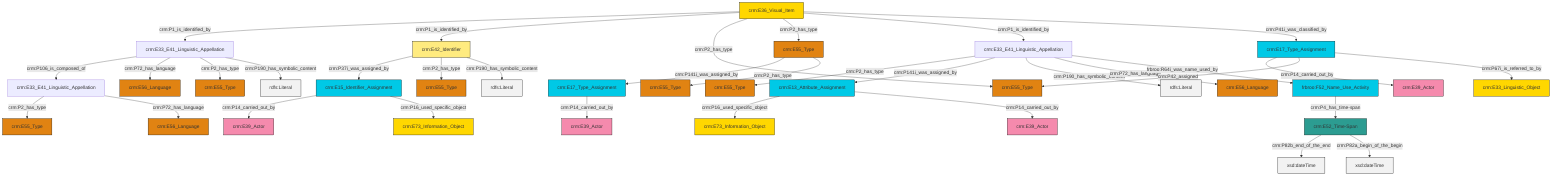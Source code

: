 graph TD
classDef Literal fill:#f2f2f2,stroke:#000000;
classDef CRM_Entity fill:#FFFFFF,stroke:#000000;
classDef Temporal_Entity fill:#00C9E6, stroke:#000000;
classDef Type fill:#E18312, stroke:#000000;
classDef Time-Span fill:#2C9C91, stroke:#000000;
classDef Appellation fill:#FFEB7F, stroke:#000000;
classDef Place fill:#008836, stroke:#000000;
classDef Persistent_Item fill:#B266B2, stroke:#000000;
classDef Conceptual_Object fill:#FFD700, stroke:#000000;
classDef Physical_Thing fill:#D2B48C, stroke:#000000;
classDef Actor fill:#f58aad, stroke:#000000;
classDef PC_Classes fill:#4ce600, stroke:#000000;
classDef Multi fill:#cccccc,stroke:#000000;

0["crm:E13_Attribute_Assignment"]:::Temporal_Entity -->|crm:P16_used_specific_object| 1["crm:E73_Information_Object"]:::Conceptual_Object
2["crm:E33_E41_Linguistic_Appellation"]:::Default -->|crm:P106_is_composed_of| 3["crm:E33_E41_Linguistic_Appellation"]:::Default
10["crm:E15_Identifier_Assignment"]:::Temporal_Entity -->|crm:P14_carried_out_by| 8["crm:E39_Actor"]:::Actor
11["crm:E33_E41_Linguistic_Appellation"]:::Default -->|crm:P2_has_type| 12["crm:E55_Type"]:::Type
13["crm:E36_Visual_Item"]:::Conceptual_Object -->|crm:P1_is_identified_by| 2["crm:E33_E41_Linguistic_Appellation"]:::Default
14["crm:E52_Time-Span"]:::Time-Span -->|crm:P82b_end_of_the_end| 15[xsd:dateTime]:::Literal
22["crm:E42_Identifier"]:::Appellation -->|crm:P37i_was_assigned_by| 10["crm:E15_Identifier_Assignment"]:::Temporal_Entity
11["crm:E33_E41_Linguistic_Appellation"]:::Default -->|crm:P141i_was_assigned_by| 0["crm:E13_Attribute_Assignment"]:::Temporal_Entity
24["crm:E55_Type"]:::Type -->|crm:P141i_was_assigned_by| 25["crm:E17_Type_Assignment"]:::Temporal_Entity
2["crm:E33_E41_Linguistic_Appellation"]:::Default -->|crm:P72_has_language| 17["crm:E56_Language"]:::Type
13["crm:E36_Visual_Item"]:::Conceptual_Object -->|crm:P1_is_identified_by| 22["crm:E42_Identifier"]:::Appellation
13["crm:E36_Visual_Item"]:::Conceptual_Object -->|crm:P2_has_type| 33["crm:E55_Type"]:::Type
13["crm:E36_Visual_Item"]:::Conceptual_Object -->|crm:P2_has_type| 24["crm:E55_Type"]:::Type
14["crm:E52_Time-Span"]:::Time-Span -->|crm:P82a_begin_of_the_begin| 35[xsd:dateTime]:::Literal
2["crm:E33_E41_Linguistic_Appellation"]:::Default -->|crm:P2_has_type| 6["crm:E55_Type"]:::Type
3["crm:E33_E41_Linguistic_Appellation"]:::Default -->|crm:P2_has_type| 26["crm:E55_Type"]:::Type
36["frbroo:F52_Name_Use_Activity"]:::Temporal_Entity -->|crm:P4_has_time-span| 14["crm:E52_Time-Span"]:::Time-Span
22["crm:E42_Identifier"]:::Appellation -->|crm:P2_has_type| 38["crm:E55_Type"]:::Type
11["crm:E33_E41_Linguistic_Appellation"]:::Default -->|crm:P190_has_symbolic_content| 40[rdfs:Literal]:::Literal
0["crm:E13_Attribute_Assignment"]:::Temporal_Entity -->|crm:P14_carried_out_by| 28["crm:E39_Actor"]:::Actor
10["crm:E15_Identifier_Assignment"]:::Temporal_Entity -->|crm:P16_used_specific_object| 42["crm:E73_Information_Object"]:::Conceptual_Object
2["crm:E33_E41_Linguistic_Appellation"]:::Default -->|crm:P190_has_symbolic_content| 43[rdfs:Literal]:::Literal
11["crm:E33_E41_Linguistic_Appellation"]:::Default -->|crm:P72_has_language| 4["crm:E56_Language"]:::Type
11["crm:E33_E41_Linguistic_Appellation"]:::Default -->|frbroo:R64i_was_name_used_by| 36["frbroo:F52_Name_Use_Activity"]:::Temporal_Entity
22["crm:E42_Identifier"]:::Appellation -->|crm:P190_has_symbolic_content| 45[rdfs:Literal]:::Literal
31["crm:E17_Type_Assignment"]:::Temporal_Entity -->|crm:P14_carried_out_by| 50["crm:E39_Actor"]:::Actor
13["crm:E36_Visual_Item"]:::Conceptual_Object -->|crm:P1_is_identified_by| 11["crm:E33_E41_Linguistic_Appellation"]:::Default
24["crm:E55_Type"]:::Type -->|crm:P2_has_type| 19["crm:E55_Type"]:::Type
25["crm:E17_Type_Assignment"]:::Temporal_Entity -->|crm:P14_carried_out_by| 54["crm:E39_Actor"]:::Actor
31["crm:E17_Type_Assignment"]:::Temporal_Entity -->|crm:P42_assigned| 33["crm:E55_Type"]:::Type
31["crm:E17_Type_Assignment"]:::Temporal_Entity -->|crm:P67i_is_referred_to_by| 59["crm:E33_Linguistic_Object"]:::Conceptual_Object
13["crm:E36_Visual_Item"]:::Conceptual_Object -->|crm:P41i_was_classified_by| 31["crm:E17_Type_Assignment"]:::Temporal_Entity
3["crm:E33_E41_Linguistic_Appellation"]:::Default -->|crm:P72_has_language| 52["crm:E56_Language"]:::Type